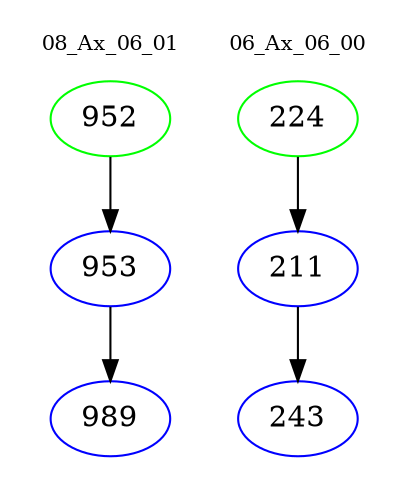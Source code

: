 digraph{
subgraph cluster_0 {
color = white
label = "08_Ax_06_01";
fontsize=10;
T0_952 [label="952", color="green"]
T0_952 -> T0_953 [color="black"]
T0_953 [label="953", color="blue"]
T0_953 -> T0_989 [color="black"]
T0_989 [label="989", color="blue"]
}
subgraph cluster_1 {
color = white
label = "06_Ax_06_00";
fontsize=10;
T1_224 [label="224", color="green"]
T1_224 -> T1_211 [color="black"]
T1_211 [label="211", color="blue"]
T1_211 -> T1_243 [color="black"]
T1_243 [label="243", color="blue"]
}
}
